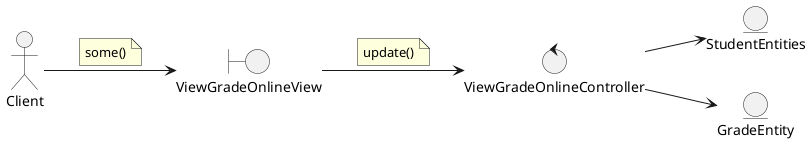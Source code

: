 @startuml
left to right direction

actor Client

boundary ViewGradeOnlineView

control ViewGradeOnlineController

entity StudentEntities
entity GradeEntity


'--- Actor relations ---
Client --> ViewGradeOnlineView
note on link
    some()
end note

'--- Views relations ---
ViewGradeOnlineView --> ViewGradeOnlineController
note on link
    update()
end note

'--- Controllers relations ---
ViewGradeOnlineController --> StudentEntities
ViewGradeOnlineController --> GradeEntity

'--- Entity relations ---

@enduml